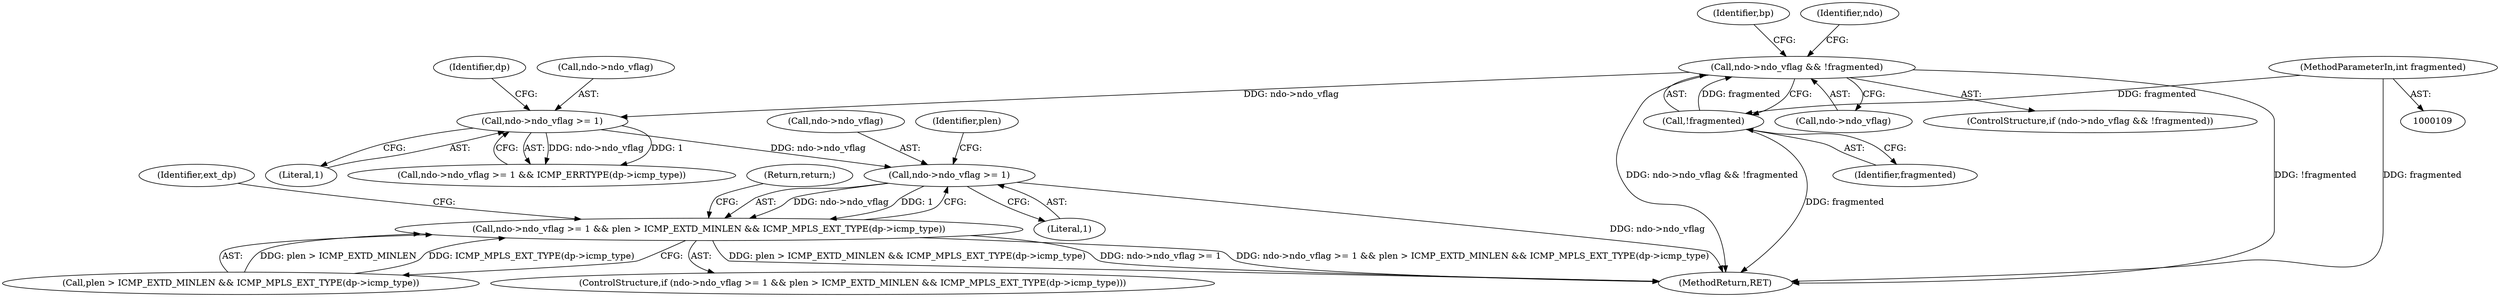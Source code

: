 digraph "0_tcpdump_8509ef02eceb2bbb479cea10fe4a7ec6395f1a8b@pointer" {
"1000979" [label="(Call,ndo->ndo_vflag >= 1)"];
"1000932" [label="(Call,ndo->ndo_vflag >= 1)"];
"1000870" [label="(Call,ndo->ndo_vflag && !fragmented)"];
"1000874" [label="(Call,!fragmented)"];
"1000114" [label="(MethodParameterIn,int fragmented)"];
"1000978" [label="(Call,ndo->ndo_vflag >= 1 && plen > ICMP_EXTD_MINLEN && ICMP_MPLS_EXT_TYPE(dp->icmp_type))"];
"1000980" [label="(Call,ndo->ndo_vflag)"];
"1000114" [label="(MethodParameterIn,int fragmented)"];
"1000871" [label="(Call,ndo->ndo_vflag)"];
"1000882" [label="(Identifier,bp)"];
"1000995" [label="(Identifier,ext_dp)"];
"1001265" [label="(MethodReturn,RET)"];
"1000984" [label="(Call,plen > ICMP_EXTD_MINLEN && ICMP_MPLS_EXT_TYPE(dp->icmp_type))"];
"1000983" [label="(Literal,1)"];
"1000978" [label="(Call,ndo->ndo_vflag >= 1 && plen > ICMP_EXTD_MINLEN && ICMP_MPLS_EXT_TYPE(dp->icmp_type))"];
"1000875" [label="(Identifier,fragmented)"];
"1000979" [label="(Call,ndo->ndo_vflag >= 1)"];
"1000874" [label="(Call,!fragmented)"];
"1000870" [label="(Call,ndo->ndo_vflag && !fragmented)"];
"1000932" [label="(Call,ndo->ndo_vflag >= 1)"];
"1000939" [label="(Identifier,dp)"];
"1000933" [label="(Call,ndo->ndo_vflag)"];
"1000931" [label="(Call,ndo->ndo_vflag >= 1 && ICMP_ERRTYPE(dp->icmp_type))"];
"1000977" [label="(ControlStructure,if (ndo->ndo_vflag >= 1 && plen > ICMP_EXTD_MINLEN && ICMP_MPLS_EXT_TYPE(dp->icmp_type)))"];
"1001259" [label="(Return,return;)"];
"1000934" [label="(Identifier,ndo)"];
"1000869" [label="(ControlStructure,if (ndo->ndo_vflag && !fragmented))"];
"1000986" [label="(Identifier,plen)"];
"1000936" [label="(Literal,1)"];
"1000979" -> "1000978"  [label="AST: "];
"1000979" -> "1000983"  [label="CFG: "];
"1000980" -> "1000979"  [label="AST: "];
"1000983" -> "1000979"  [label="AST: "];
"1000986" -> "1000979"  [label="CFG: "];
"1000978" -> "1000979"  [label="CFG: "];
"1000979" -> "1001265"  [label="DDG: ndo->ndo_vflag"];
"1000979" -> "1000978"  [label="DDG: ndo->ndo_vflag"];
"1000979" -> "1000978"  [label="DDG: 1"];
"1000932" -> "1000979"  [label="DDG: ndo->ndo_vflag"];
"1000932" -> "1000931"  [label="AST: "];
"1000932" -> "1000936"  [label="CFG: "];
"1000933" -> "1000932"  [label="AST: "];
"1000936" -> "1000932"  [label="AST: "];
"1000939" -> "1000932"  [label="CFG: "];
"1000931" -> "1000932"  [label="CFG: "];
"1000932" -> "1000931"  [label="DDG: ndo->ndo_vflag"];
"1000932" -> "1000931"  [label="DDG: 1"];
"1000870" -> "1000932"  [label="DDG: ndo->ndo_vflag"];
"1000870" -> "1000869"  [label="AST: "];
"1000870" -> "1000871"  [label="CFG: "];
"1000870" -> "1000874"  [label="CFG: "];
"1000871" -> "1000870"  [label="AST: "];
"1000874" -> "1000870"  [label="AST: "];
"1000882" -> "1000870"  [label="CFG: "];
"1000934" -> "1000870"  [label="CFG: "];
"1000870" -> "1001265"  [label="DDG: !fragmented"];
"1000870" -> "1001265"  [label="DDG: ndo->ndo_vflag && !fragmented"];
"1000874" -> "1000870"  [label="DDG: fragmented"];
"1000874" -> "1000875"  [label="CFG: "];
"1000875" -> "1000874"  [label="AST: "];
"1000874" -> "1001265"  [label="DDG: fragmented"];
"1000114" -> "1000874"  [label="DDG: fragmented"];
"1000114" -> "1000109"  [label="AST: "];
"1000114" -> "1001265"  [label="DDG: fragmented"];
"1000978" -> "1000977"  [label="AST: "];
"1000978" -> "1000984"  [label="CFG: "];
"1000984" -> "1000978"  [label="AST: "];
"1000995" -> "1000978"  [label="CFG: "];
"1001259" -> "1000978"  [label="CFG: "];
"1000978" -> "1001265"  [label="DDG: plen > ICMP_EXTD_MINLEN && ICMP_MPLS_EXT_TYPE(dp->icmp_type)"];
"1000978" -> "1001265"  [label="DDG: ndo->ndo_vflag >= 1"];
"1000978" -> "1001265"  [label="DDG: ndo->ndo_vflag >= 1 && plen > ICMP_EXTD_MINLEN && ICMP_MPLS_EXT_TYPE(dp->icmp_type)"];
"1000984" -> "1000978"  [label="DDG: plen > ICMP_EXTD_MINLEN"];
"1000984" -> "1000978"  [label="DDG: ICMP_MPLS_EXT_TYPE(dp->icmp_type)"];
}
